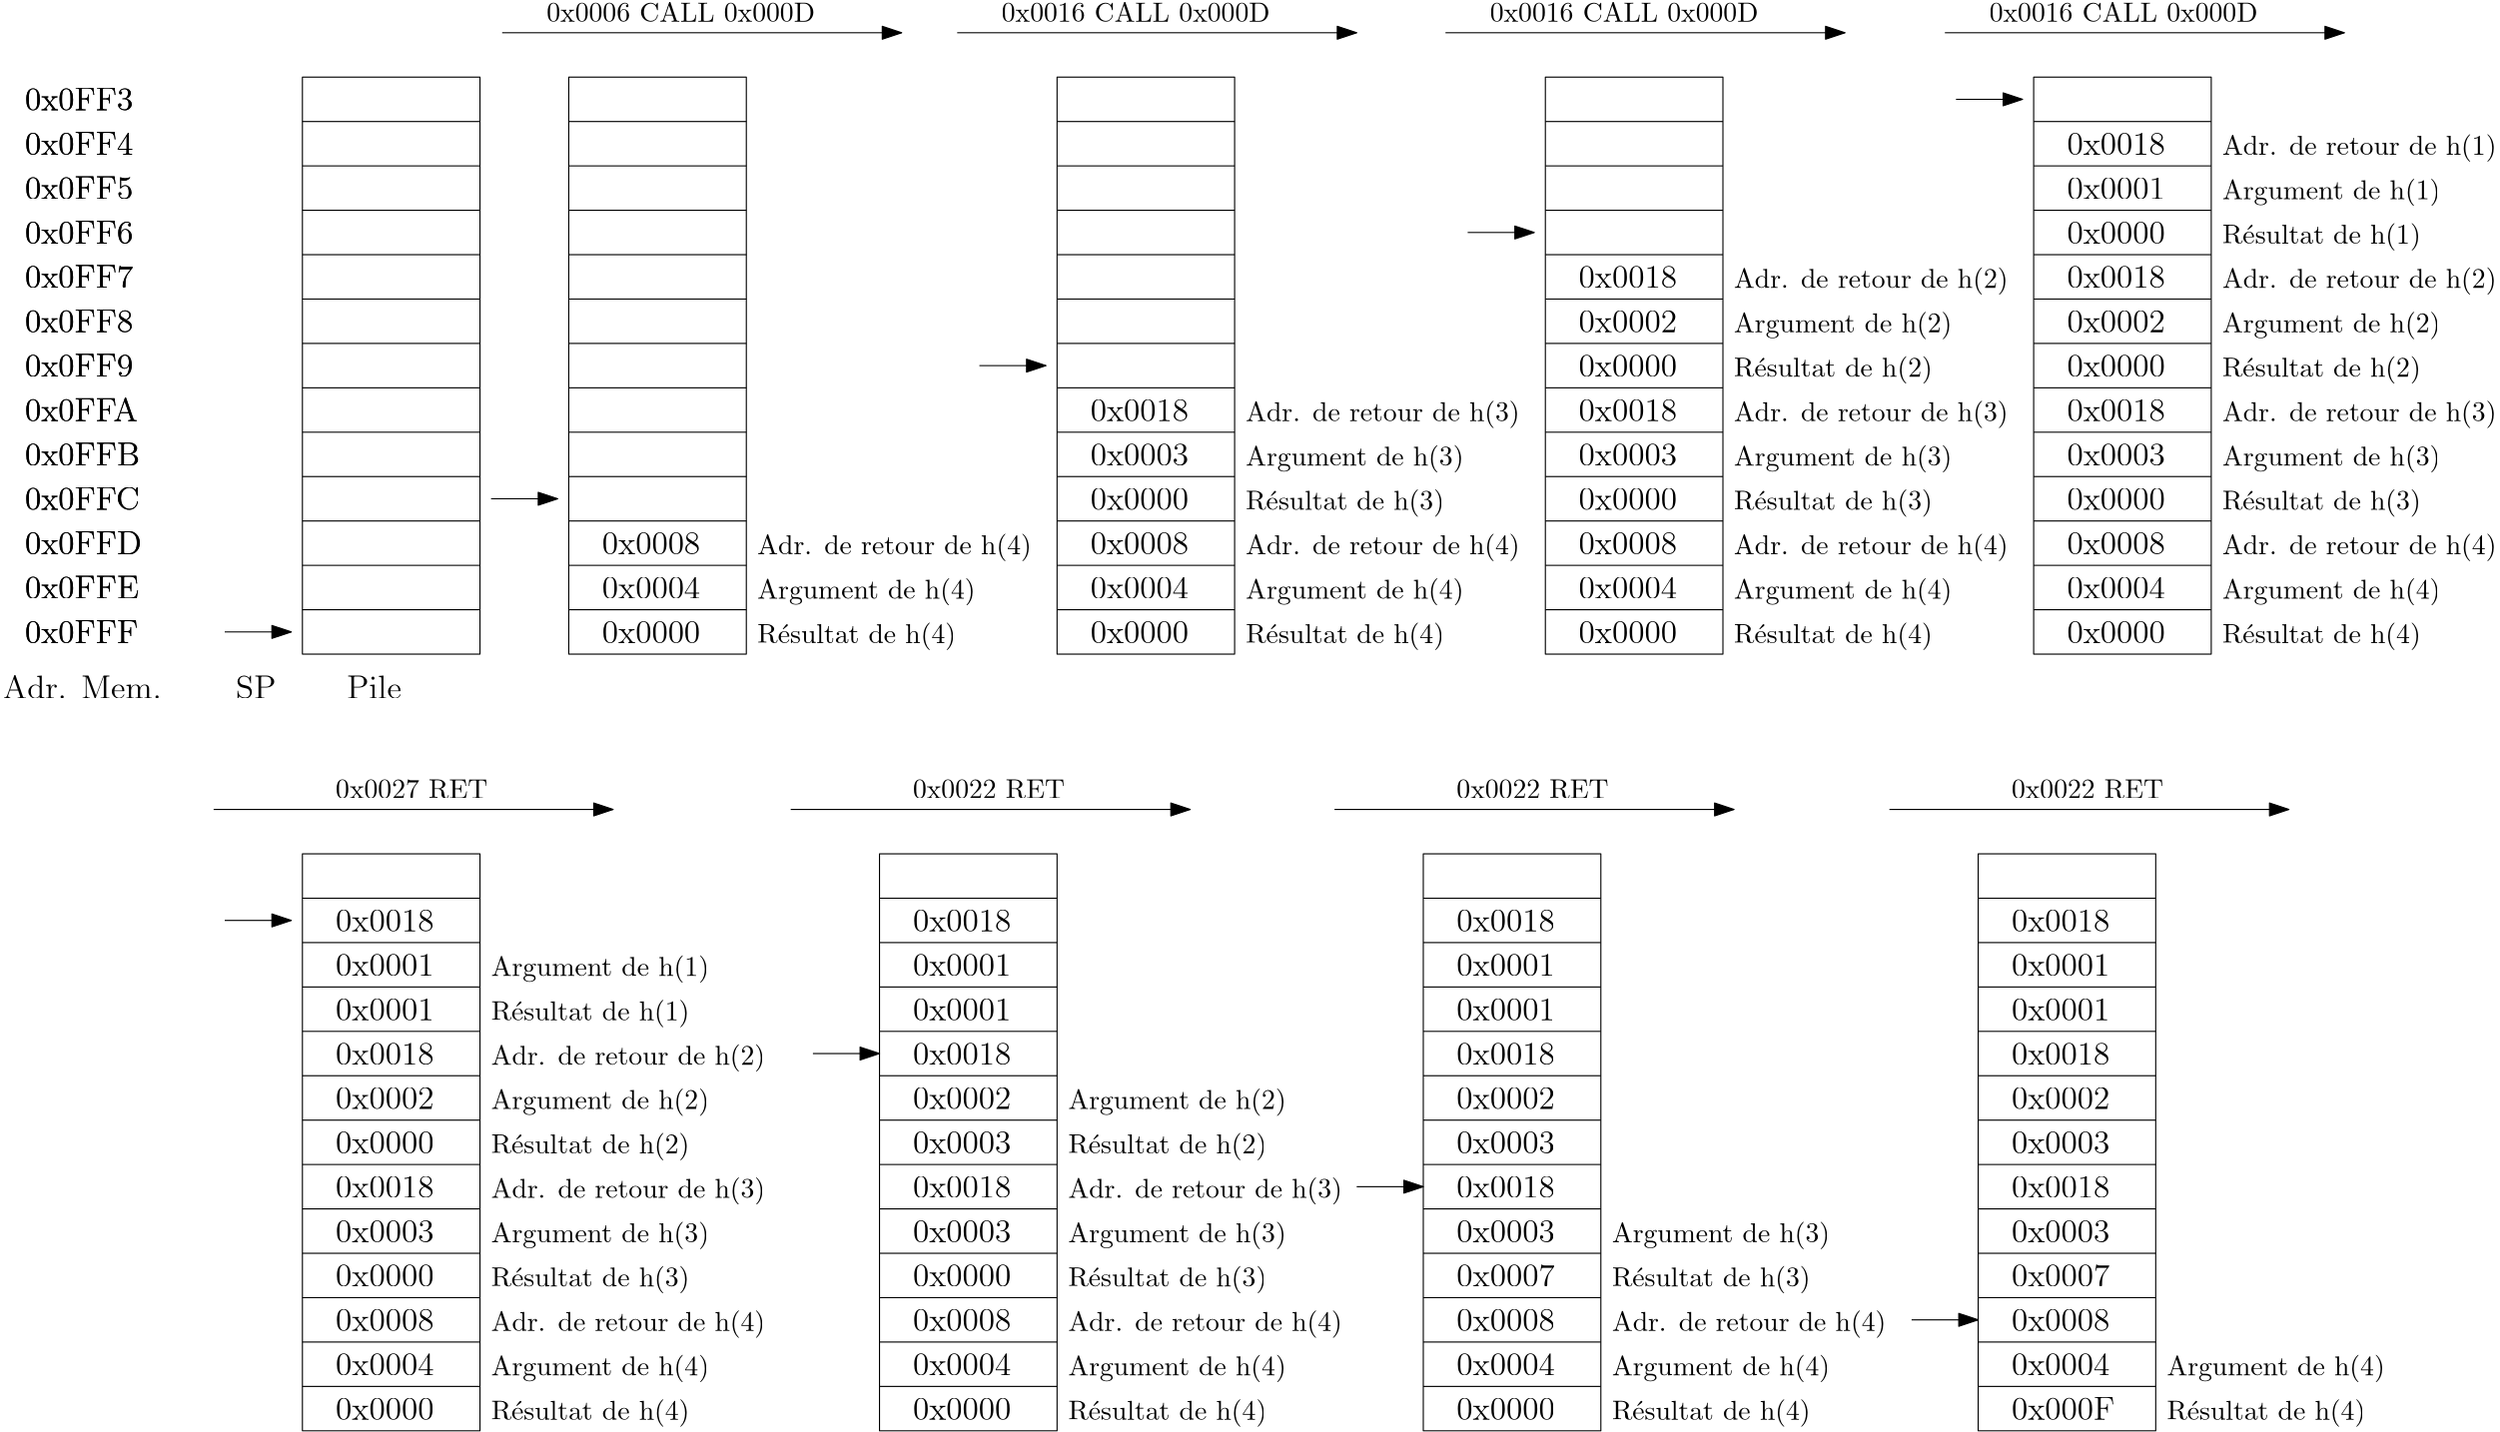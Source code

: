 <?xml version="1.0"?>
<!DOCTYPE ipe SYSTEM "ipe.dtd">
<ipe version="70107" creator="Ipe 7.1.8">
<info created="D:20150828084220" modified="D:20150828085353"/>
<ipestyle name="basic">
<symbol name="arrow/arc(spx)">
<path stroke="sym-stroke" fill="sym-stroke" pen="sym-pen">
0 0 m
-1 0.333 l
-1 -0.333 l
h
</path>
</symbol>
<symbol name="arrow/farc(spx)">
<path stroke="sym-stroke" fill="white" pen="sym-pen">
0 0 m
-1 0.333 l
-1 -0.333 l
h
</path>
</symbol>
<symbol name="arrow/ptarc(spx)">
<path stroke="sym-stroke" fill="sym-stroke" pen="sym-pen">
0 0 m
-1 0.333 l
-0.8 0 l
-1 -0.333 l
h
</path>
</symbol>
<symbol name="arrow/fptarc(spx)">
<path stroke="sym-stroke" fill="white" pen="sym-pen">
0 0 m
-1 0.333 l
-0.8 0 l
-1 -0.333 l
h
</path>
</symbol>
<symbol name="mark/circle(sx)" transformations="translations">
<path fill="sym-stroke">
0.6 0 0 0.6 0 0 e
0.4 0 0 0.4 0 0 e
</path>
</symbol>
<symbol name="mark/disk(sx)" transformations="translations">
<path fill="sym-stroke">
0.6 0 0 0.6 0 0 e
</path>
</symbol>
<symbol name="mark/fdisk(sfx)" transformations="translations">
<group>
<path fill="sym-fill">
0.5 0 0 0.5 0 0 e
</path>
<path fill="sym-stroke" fillrule="eofill">
0.6 0 0 0.6 0 0 e
0.4 0 0 0.4 0 0 e
</path>
</group>
</symbol>
<symbol name="mark/box(sx)" transformations="translations">
<path fill="sym-stroke" fillrule="eofill">
-0.6 -0.6 m
0.6 -0.6 l
0.6 0.6 l
-0.6 0.6 l
h
-0.4 -0.4 m
0.4 -0.4 l
0.4 0.4 l
-0.4 0.4 l
h
</path>
</symbol>
<symbol name="mark/square(sx)" transformations="translations">
<path fill="sym-stroke">
-0.6 -0.6 m
0.6 -0.6 l
0.6 0.6 l
-0.6 0.6 l
h
</path>
</symbol>
<symbol name="mark/fsquare(sfx)" transformations="translations">
<group>
<path fill="sym-fill">
-0.5 -0.5 m
0.5 -0.5 l
0.5 0.5 l
-0.5 0.5 l
h
</path>
<path fill="sym-stroke" fillrule="eofill">
-0.6 -0.6 m
0.6 -0.6 l
0.6 0.6 l
-0.6 0.6 l
h
-0.4 -0.4 m
0.4 -0.4 l
0.4 0.4 l
-0.4 0.4 l
h
</path>
</group>
</symbol>
<symbol name="mark/cross(sx)" transformations="translations">
<group>
<path fill="sym-stroke">
-0.43 -0.57 m
0.57 0.43 l
0.43 0.57 l
-0.57 -0.43 l
h
</path>
<path fill="sym-stroke">
-0.43 0.57 m
0.57 -0.43 l
0.43 -0.57 l
-0.57 0.43 l
h
</path>
</group>
</symbol>
<symbol name="arrow/fnormal(spx)">
<path stroke="sym-stroke" fill="white" pen="sym-pen">
0 0 m
-1 0.333 l
-1 -0.333 l
h
</path>
</symbol>
<symbol name="arrow/pointed(spx)">
<path stroke="sym-stroke" fill="sym-stroke" pen="sym-pen">
0 0 m
-1 0.333 l
-0.8 0 l
-1 -0.333 l
h
</path>
</symbol>
<symbol name="arrow/fpointed(spx)">
<path stroke="sym-stroke" fill="white" pen="sym-pen">
0 0 m
-1 0.333 l
-0.8 0 l
-1 -0.333 l
h
</path>
</symbol>
<symbol name="arrow/linear(spx)">
<path stroke="sym-stroke" pen="sym-pen">
-1 0.333 m
0 0 l
-1 -0.333 l
</path>
</symbol>
<symbol name="arrow/fdouble(spx)">
<path stroke="sym-stroke" fill="white" pen="sym-pen">
0 0 m
-1 0.333 l
-1 -0.333 l
h
-1 0 m
-2 0.333 l
-2 -0.333 l
h
</path>
</symbol>
<symbol name="arrow/double(spx)">
<path stroke="sym-stroke" fill="sym-stroke" pen="sym-pen">
0 0 m
-1 0.333 l
-1 -0.333 l
h
-1 0 m
-2 0.333 l
-2 -0.333 l
h
</path>
</symbol>
<pen name="heavier" value="0.8"/>
<pen name="fat" value="1.2"/>
<pen name="ultrafat" value="2"/>
<symbolsize name="large" value="5"/>
<symbolsize name="small" value="2"/>
<symbolsize name="tiny" value="1.1"/>
<arrowsize name="large" value="10"/>
<arrowsize name="small" value="5"/>
<arrowsize name="tiny" value="3"/>
<color name="red" value="1 0 0"/>
<color name="green" value="0 1 0"/>
<color name="blue" value="0 0 1"/>
<color name="yellow" value="1 1 0"/>
<color name="orange" value="1 0.647 0"/>
<color name="gold" value="1 0.843 0"/>
<color name="purple" value="0.627 0.125 0.941"/>
<color name="gray" value="0.745"/>
<color name="brown" value="0.647 0.165 0.165"/>
<color name="navy" value="0 0 0.502"/>
<color name="pink" value="1 0.753 0.796"/>
<color name="seagreen" value="0.18 0.545 0.341"/>
<color name="turquoise" value="0.251 0.878 0.816"/>
<color name="violet" value="0.933 0.51 0.933"/>
<color name="darkblue" value="0 0 0.545"/>
<color name="darkcyan" value="0 0.545 0.545"/>
<color name="darkgray" value="0.663"/>
<color name="darkgreen" value="0 0.392 0"/>
<color name="darkmagenta" value="0.545 0 0.545"/>
<color name="darkorange" value="1 0.549 0"/>
<color name="darkred" value="0.545 0 0"/>
<color name="lightblue" value="0.678 0.847 0.902"/>
<color name="lightcyan" value="0.878 1 1"/>
<color name="lightgray" value="0.827"/>
<color name="lightgreen" value="0.565 0.933 0.565"/>
<color name="lightyellow" value="1 1 0.878"/>
<dashstyle name="dashed" value="[4] 0"/>
<dashstyle name="dotted" value="[1 3] 0"/>
<dashstyle name="dash dotted" value="[4 2 1 2] 0"/>
<dashstyle name="dash dot dotted" value="[4 2 1 2 1 2] 0"/>
<textsize name="large" value="\large"/>
<textsize name="Large" value="\Large"/>
<textsize name="LARGE" value="\LARGE"/>
<textsize name="huge" value="\huge"/>
<textsize name="Huge" value="\Huge"/>
<textsize name="small" value="\small"/>
<textsize name="footnote" value="\footnotesize"/>
<textsize name="tiny" value="\tiny"/>
<textstyle name="center" begin="\begin{center}" end="\end{center}"/>
<textstyle name="itemize" begin="\begin{itemize}" end="\end{itemize}"/>
<textstyle name="item" begin="\begin{itemize}\item{}" end="\end{itemize}"/>
<gridsize name="4 pts" value="4"/>
<gridsize name="8 pts (~3 mm)" value="8"/>
<gridsize name="16 pts (~6 mm)" value="16"/>
<gridsize name="32 pts (~12 mm)" value="32"/>
<gridsize name="10 pts (~3.5 mm)" value="10"/>
<gridsize name="20 pts (~7 mm)" value="20"/>
<gridsize name="14 pts (~5 mm)" value="14"/>
<gridsize name="28 pts (~10 mm)" value="28"/>
<gridsize name="56 pts (~20 mm)" value="56"/>
<anglesize name="90 deg" value="90"/>
<anglesize name="60 deg" value="60"/>
<anglesize name="45 deg" value="45"/>
<anglesize name="30 deg" value="30"/>
<anglesize name="22.5 deg" value="22.5"/>
<tiling name="falling" angle="-60" step="4" width="1"/>
<tiling name="rising" angle="30" step="4" width="1"/>
</ipestyle>
<ipestyle name="bigpaper">
<layout paper="10000 6000" origin="0 0" frame="10000 6000"/>
<titlestyle pos="10 10" size="LARGE" color="title"  valign="baseline"/>
</ipestyle>
<page>
<layer name="alpha"/>
<view layers="alpha" active="alpha"/>
<text layer="alpha" matrix="1 0 0 1 212 -36" transformations="translations" pos="64 616" stroke="black" type="label" width="71.593" height="7.473" depth="2.49" valign="baseline">R{\&apos;e}sultat de h(4)</text>
<text matrix="1 0 0 1 212 -20" transformations="translations" pos="64 616" stroke="black" type="label" width="78.622" height="7.473" depth="2.49" valign="baseline">Argument de h(4)</text>
<text matrix="1 0 0 1 212 -4" transformations="translations" pos="64 616" stroke="black" type="label" width="98.879" height="7.473" depth="2.49" valign="baseline">Adr. de retour de h(4)</text>
<text matrix="1 0 0 1 80 -32" transformations="translations" pos="140 612" stroke="black" type="label" width="35.443" height="7.704" depth="0" valign="baseline" size="large">0x0000</text>
<text matrix="1 0 0 1 80 -32" transformations="translations" pos="140 628" stroke="black" type="label" width="35.443" height="7.704" depth="0" valign="baseline" size="large">0x0004</text>
<text matrix="1 0 0 1 80 -32" transformations="translations" pos="140 644" stroke="black" type="label" width="35.443" height="7.704" depth="0" valign="baseline" size="large">0x0008</text>
<path matrix="1 0 0 1 80 16" stroke="black" arrow="normal/normal">
104 784 m
248 784 l
</path>
<text matrix="1 0 0 1 68 12" transformations="translations" pos="132 792" stroke="black" type="label" width="96.721" height="6.808" depth="0" valign="baseline">0x0006 CALL 0x000D</text>
<text matrix="1 0 0 1 -24 0" transformations="translations" pos="36 580" stroke="black" type="label" width="40.802" height="8.169" depth="0" valign="baseline" size="large">0x0FFF</text>
<text matrix="1 0 0 1 -24 16" transformations="translations" pos="36 580" stroke="black" type="label" width="41.127" height="8.169" depth="0" valign="baseline" size="large">0x0FFE</text>
<text matrix="1 0 0 1 -24 32" transformations="translations" pos="36 580" stroke="black" type="label" width="42.103" height="8.169" depth="0" valign="baseline" size="large">0x0FFD</text>
<text matrix="1 0 0 1 -24 48" transformations="translations" pos="36 580" stroke="black" type="label" width="41.292" height="8.169" depth="0" valign="baseline" size="large">0x0FFC</text>
<text matrix="1 0 0 1 -24 64" transformations="translations" pos="36 580" stroke="black" type="label" width="41.452" height="8.169" depth="0" valign="baseline" size="large">0x0FFB</text>
<text matrix="1 0 0 1 -24 80" transformations="translations" pos="36 580" stroke="black" type="label" width="40.637" height="8.169" depth="0" valign="baseline" size="large">0x0FFA</text>
<text matrix="1 0 0 1 -24 96" transformations="translations" pos="36 580" stroke="black" type="label" width="39.016" height="8.169" depth="0" valign="baseline" size="large">0x0FF9</text>
<text matrix="1 0 0 1 -24 112" transformations="translations" pos="36 580" stroke="black" type="label" width="39.016" height="8.169" depth="0" valign="baseline" size="large">0x0FF8</text>
<text matrix="1 0 0 1 -24 128" transformations="translations" pos="36 580" stroke="black" type="label" width="39.016" height="8.169" depth="0" valign="baseline" size="large">0x0FF7</text>
<text matrix="1 0 0 1 -24 144" transformations="translations" pos="36 580" stroke="black" type="label" width="39.016" height="8.169" depth="0" valign="baseline" size="large">0x0FF6</text>
<text matrix="1 0 0 1 -24 160" transformations="translations" pos="36 580" stroke="black" type="label" width="39.016" height="8.169" depth="0" valign="baseline" size="large">0x0FF5</text>
<text matrix="1 0 0 1 -24 176" transformations="translations" pos="36 580" stroke="black" type="label" width="39.016" height="8.169" depth="0" valign="baseline" size="large">0x0FF4</text>
<text matrix="1 0 0 1 388 -36" transformations="translations" pos="64 616" stroke="black" type="label" width="71.593" height="7.473" depth="2.49" valign="baseline">R{\&apos;e}sultat de h(4)</text>
<text matrix="1 0 0 1 388 -20" transformations="translations" pos="64 616" stroke="black" type="label" width="78.622" height="7.473" depth="2.49" valign="baseline">Argument de h(4)</text>
<text matrix="1 0 0 1 388 -4" transformations="translations" pos="64 616" stroke="black" type="label" width="98.879" height="7.473" depth="2.49" valign="baseline">Adr. de retour de h(4)</text>
<text matrix="1 0 0 1 256 -32" transformations="translations" pos="140 612" stroke="black" type="label" width="35.443" height="7.704" depth="0" valign="baseline" size="large">0x0000</text>
<text matrix="1 0 0 1 256 -32" transformations="translations" pos="140 628" stroke="black" type="label" width="35.443" height="7.704" depth="0" valign="baseline" size="large">0x0004</text>
<text matrix="1 0 0 1 256 -32" transformations="translations" pos="140 644" stroke="black" type="label" width="35.443" height="7.704" depth="0" valign="baseline" size="large">0x0008</text>
<text matrix="1 0 0 1 388 12" transformations="translations" pos="64 616" stroke="black" type="label" width="71.593" height="7.473" depth="2.49" valign="baseline">R{\&apos;e}sultat de h(3)</text>
<text matrix="1 0 0 1 388 28" transformations="translations" pos="64 616" stroke="black" type="label" width="78.622" height="7.473" depth="2.49" valign="baseline">Argument de h(3)</text>
<text matrix="1 0 0 1 388 44" transformations="translations" pos="64 616" stroke="black" type="label" width="98.879" height="7.473" depth="2.49" valign="baseline">Adr. de retour de h(3)</text>
<text matrix="1 0 0 1 256 16" transformations="translations" pos="140 612" stroke="black" type="label" width="35.443" height="7.704" depth="0" valign="baseline" size="large">0x0000</text>
<text matrix="1 0 0 1 256 16" transformations="translations" pos="140 628" stroke="black" type="label" width="35.443" height="7.704" depth="0" valign="baseline" size="large">0x0003</text>
<text matrix="1 0 0 1 256 16" transformations="translations" pos="140 644" stroke="black" type="label" width="35.443" height="7.704" depth="0" valign="baseline" size="large">0x0018</text>
<text matrix="1 0 0 1 564 -36" transformations="translations" pos="64 616" stroke="black" type="label" width="71.593" height="7.473" depth="2.49" valign="baseline">R{\&apos;e}sultat de h(4)</text>
<text matrix="1 0 0 1 564 -20" transformations="translations" pos="64 616" stroke="black" type="label" width="78.622" height="7.473" depth="2.49" valign="baseline">Argument de h(4)</text>
<text matrix="1 0 0 1 564 -4" transformations="translations" pos="64 616" stroke="black" type="label" width="98.879" height="7.473" depth="2.49" valign="baseline">Adr. de retour de h(4)</text>
<text matrix="1 0 0 1 432 -32" transformations="translations" pos="140 612" stroke="black" type="label" width="35.443" height="7.704" depth="0" valign="baseline" size="large">0x0000</text>
<text matrix="1 0 0 1 432 -32" transformations="translations" pos="140 628" stroke="black" type="label" width="35.443" height="7.704" depth="0" valign="baseline" size="large">0x0004</text>
<text matrix="1 0 0 1 432 -32" transformations="translations" pos="140 644" stroke="black" type="label" width="35.443" height="7.704" depth="0" valign="baseline" size="large">0x0008</text>
<text matrix="1 0 0 1 564 12" transformations="translations" pos="64 616" stroke="black" type="label" width="71.593" height="7.473" depth="2.49" valign="baseline">R{\&apos;e}sultat de h(3)</text>
<text matrix="1 0 0 1 564 28" transformations="translations" pos="64 616" stroke="black" type="label" width="78.622" height="7.473" depth="2.49" valign="baseline">Argument de h(3)</text>
<text matrix="1 0 0 1 564 44" transformations="translations" pos="64 616" stroke="black" type="label" width="98.879" height="7.473" depth="2.49" valign="baseline">Adr. de retour de h(3)</text>
<text matrix="1 0 0 1 432 16" transformations="translations" pos="140 612" stroke="black" type="label" width="35.443" height="7.704" depth="0" valign="baseline" size="large">0x0000</text>
<text matrix="1 0 0 1 432 16" transformations="translations" pos="140 628" stroke="black" type="label" width="35.443" height="7.704" depth="0" valign="baseline" size="large">0x0003</text>
<text matrix="1 0 0 1 432 16" transformations="translations" pos="140 644" stroke="black" type="label" width="35.443" height="7.704" depth="0" valign="baseline" size="large">0x0018</text>
<text transformations="translations" pos="128 560" stroke="black" type="label" width="19.67" height="8.302" depth="0" valign="baseline" size="large">Pile</text>
<text matrix="1 0 0 1 564 60" transformations="translations" pos="64 616" stroke="black" type="label" width="71.593" height="7.473" depth="2.49" valign="baseline">R{\&apos;e}sultat de h(2)</text>
<text matrix="1 0 0 1 564 76" transformations="translations" pos="64 616" stroke="black" type="label" width="78.622" height="7.473" depth="2.49" valign="baseline">Argument de h(2)</text>
<text matrix="1 0 0 1 564 92" transformations="translations" pos="64 616" stroke="black" type="label" width="98.879" height="7.473" depth="2.49" valign="baseline">Adr. de retour de h(2)</text>
<text matrix="1 0 0 1 432 64" transformations="translations" pos="140 612" stroke="black" type="label" width="35.443" height="7.704" depth="0" valign="baseline" size="large">0x0000</text>
<text matrix="1 0 0 1 432 64" transformations="translations" pos="140 628" stroke="black" type="label" width="35.443" height="7.704" depth="0" valign="baseline" size="large">0x0002</text>
<text matrix="1 0 0 1 432 64" transformations="translations" pos="140 644" stroke="black" type="label" width="35.443" height="7.704" depth="0" valign="baseline" size="large">0x0018</text>
<text matrix="1 0 0 1 -24 192" transformations="translations" pos="36 580" stroke="black" type="label" width="39.016" height="8.169" depth="0" valign="baseline" size="large">0x0FF3</text>
<path matrix="1 0 0 1 244 16" stroke="black" arrow="normal/normal">
104 784 m
248 784 l
</path>
<text matrix="1 0 0 1 232 12" transformations="translations" pos="132 792" stroke="black" type="label" width="96.721" height="6.808" depth="0" valign="baseline">0x0016 CALL 0x000D</text>
<path matrix="1 0 0 1 420 16" stroke="black" arrow="normal/normal">
104 784 m
248 784 l
</path>
<text matrix="1 0 0 1 408 12" transformations="translations" pos="132 792" stroke="black" type="label" width="96.721" height="6.808" depth="0" valign="baseline">0x0016 CALL 0x000D</text>
<text matrix="1 0 0 1 740 -36" transformations="translations" pos="64 616" stroke="black" type="label" width="71.593" height="7.473" depth="2.49" valign="baseline">R{\&apos;e}sultat de h(4)</text>
<text matrix="1 0 0 1 740 -20" transformations="translations" pos="64 616" stroke="black" type="label" width="78.622" height="7.473" depth="2.49" valign="baseline">Argument de h(4)</text>
<text matrix="1 0 0 1 740 -4" transformations="translations" pos="64 616" stroke="black" type="label" width="98.879" height="7.473" depth="2.49" valign="baseline">Adr. de retour de h(4)</text>
<text matrix="1 0 0 1 608 -32" transformations="translations" pos="140 612" stroke="black" type="label" width="35.443" height="7.704" depth="0" valign="baseline" size="large">0x0000</text>
<text matrix="1 0 0 1 608 -32" transformations="translations" pos="140 628" stroke="black" type="label" width="35.443" height="7.704" depth="0" valign="baseline" size="large">0x0004</text>
<text matrix="1 0 0 1 608 -32" transformations="translations" pos="140 644" stroke="black" type="label" width="35.443" height="7.704" depth="0" valign="baseline" size="large">0x0008</text>
<text matrix="1 0 0 1 740 12" transformations="translations" pos="64 616" stroke="black" type="label" width="71.593" height="7.473" depth="2.49" valign="baseline">R{\&apos;e}sultat de h(3)</text>
<text matrix="1 0 0 1 740 28" transformations="translations" pos="64 616" stroke="black" type="label" width="78.622" height="7.473" depth="2.49" valign="baseline">Argument de h(3)</text>
<text matrix="1 0 0 1 740 44" transformations="translations" pos="64 616" stroke="black" type="label" width="98.879" height="7.473" depth="2.49" valign="baseline">Adr. de retour de h(3)</text>
<text matrix="1 0 0 1 608 16" transformations="translations" pos="140 612" stroke="black" type="label" width="35.443" height="7.704" depth="0" valign="baseline" size="large">0x0000</text>
<text matrix="1 0 0 1 608 16" transformations="translations" pos="140 628" stroke="black" type="label" width="35.443" height="7.704" depth="0" valign="baseline" size="large">0x0003</text>
<text matrix="1 0 0 1 608 16" transformations="translations" pos="140 644" stroke="black" type="label" width="35.443" height="7.704" depth="0" valign="baseline" size="large">0x0018</text>
<text matrix="1 0 0 1 740 60" transformations="translations" pos="64 616" stroke="black" type="label" width="71.593" height="7.473" depth="2.49" valign="baseline">R{\&apos;e}sultat de h(2)</text>
<text matrix="1 0 0 1 740 76" transformations="translations" pos="64 616" stroke="black" type="label" width="78.622" height="7.473" depth="2.49" valign="baseline">Argument de h(2)</text>
<text matrix="1 0 0 1 740 92" transformations="translations" pos="64 616" stroke="black" type="label" width="98.879" height="7.473" depth="2.49" valign="baseline">Adr. de retour de h(2)</text>
<text matrix="1 0 0 1 608 64" transformations="translations" pos="140 612" stroke="black" type="label" width="35.443" height="7.704" depth="0" valign="baseline" size="large">0x0000</text>
<text matrix="1 0 0 1 608 64" transformations="translations" pos="140 628" stroke="black" type="label" width="35.443" height="7.704" depth="0" valign="baseline" size="large">0x0002</text>
<text matrix="1 0 0 1 608 64" transformations="translations" pos="140 644" stroke="black" type="label" width="35.443" height="7.704" depth="0" valign="baseline" size="large">0x0018</text>
<text matrix="1 0 0 1 740 108" transformations="translations" pos="64 616" stroke="black" type="label" width="71.593" height="7.473" depth="2.49" valign="baseline">R{\&apos;e}sultat de h(1)</text>
<text matrix="1 0 0 1 740 124" transformations="translations" pos="64 616" stroke="black" type="label" width="78.622" height="7.473" depth="2.49" valign="baseline">Argument de h(1)</text>
<text matrix="1 0 0 1 740 140" transformations="translations" pos="64 616" stroke="black" type="label" width="98.879" height="7.473" depth="2.49" valign="baseline">Adr. de retour de h(1)</text>
<text matrix="1 0 0 1 608 112" transformations="translations" pos="140 612" stroke="black" type="label" width="35.443" height="7.704" depth="0" valign="baseline" size="large">0x0000</text>
<text matrix="1 0 0 1 608 112" transformations="translations" pos="140 628" stroke="black" type="label" width="35.443" height="7.704" depth="0" valign="baseline" size="large">0x0001</text>
<text matrix="1 0 0 1 608 112" transformations="translations" pos="140 644" stroke="black" type="label" width="35.443" height="7.704" depth="0" valign="baseline" size="large">0x0018</text>
<path stroke="black" arrow="normal/normal">
708 776 m
732 776 l
</path>
<path matrix="1 0 0 1 -176 -48" stroke="black" arrow="normal/normal">
708 776 m
732 776 l
</path>
<path matrix="1 0 0 1 -352 -96" stroke="black" arrow="normal/normal">
708 776 m
732 776 l
</path>
<path matrix="1 0 0 1 -528 -144" stroke="black" arrow="normal/normal">
708 776 m
732 776 l
</path>
<text matrix="1 0 0 1 -24 0" transformations="translations" pos="36 580" stroke="black" type="label" width="40.802" height="8.169" depth="0" valign="baseline" size="large">0x0FFF</text>
<text matrix="1 0 0 1 -24 16" transformations="translations" pos="36 580" stroke="black" type="label" width="41.127" height="8.169" depth="0" valign="baseline" size="large">0x0FFE</text>
<text matrix="1 0 0 1 -24 32" transformations="translations" pos="36 580" stroke="black" type="label" width="42.103" height="8.169" depth="0" valign="baseline" size="large">0x0FFD</text>
<text matrix="1 0 0 1 -24 48" transformations="translations" pos="36 580" stroke="black" type="label" width="41.292" height="8.169" depth="0" valign="baseline" size="large">0x0FFC</text>
<text matrix="1 0 0 1 -24 64" transformations="translations" pos="36 580" stroke="black" type="label" width="41.452" height="8.169" depth="0" valign="baseline" size="large">0x0FFB</text>
<text matrix="1 0 0 1 -24 80" transformations="translations" pos="36 580" stroke="black" type="label" width="40.637" height="8.169" depth="0" valign="baseline" size="large">0x0FFA</text>
<text matrix="1 0 0 1 -24 96" transformations="translations" pos="36 580" stroke="black" type="label" width="39.016" height="8.169" depth="0" valign="baseline" size="large">0x0FF9</text>
<text matrix="1 0 0 1 -24 112" transformations="translations" pos="36 580" stroke="black" type="label" width="39.016" height="8.169" depth="0" valign="baseline" size="large">0x0FF8</text>
<text matrix="1 0 0 1 -24 128" transformations="translations" pos="36 580" stroke="black" type="label" width="39.016" height="8.169" depth="0" valign="baseline" size="large">0x0FF7</text>
<text matrix="1 0 0 1 -24 144" transformations="translations" pos="36 580" stroke="black" type="label" width="39.016" height="8.169" depth="0" valign="baseline" size="large">0x0FF6</text>
<text matrix="1 0 0 1 -24 160" transformations="translations" pos="36 580" stroke="black" type="label" width="39.016" height="8.169" depth="0" valign="baseline" size="large">0x0FF5</text>
<text matrix="1 0 0 1 -24 176" transformations="translations" pos="36 580" stroke="black" type="label" width="39.016" height="8.169" depth="0" valign="baseline" size="large">0x0FF4</text>
<text matrix="1 0 0 1 -24 192" transformations="translations" pos="36 580" stroke="black" type="label" width="39.016" height="8.169" depth="0" valign="baseline" size="large">0x0FF3</text>
<path matrix="1 0 0 1 -624 -192" stroke="black" arrow="normal/normal">
708 776 m
732 776 l
</path>
<text matrix="1 0 0 1 -40 0" transformations="translations" pos="128 560" stroke="black" type="label" width="14.468" height="8.169" depth="0" valign="baseline" size="large">SP</text>
<text matrix="1 0 0 1 -124 0" transformations="translations" pos="128 560" stroke="black" type="label" width="57.221" height="8.302" depth="0" valign="baseline" size="large">Adr. Mem.</text>
<group>
<path stroke="black">
112 784 m
112 576 l
176 576 l
176 784 l
h
</path>
<path stroke="black">
112 768 m
176 768 l
</path>
<path stroke="black">
176 752 m
112 752 l
112 752 l
</path>
<path stroke="black">
112 736 m
176 736 l
</path>
<path matrix="1 0 0 1 0 -16" stroke="black">
112 736 m
176 736 l
</path>
<path matrix="1 0 0 1 0 -32" stroke="black">
112 736 m
176 736 l
</path>
<path matrix="1 0 0 1 0 -48" stroke="black">
112 736 m
176 736 l
</path>
<path matrix="1 0 0 1 0 -64" stroke="black">
112 736 m
176 736 l
</path>
<path matrix="1 0 0 1 0 -80" stroke="black">
112 736 m
176 736 l
</path>
<path matrix="1 0 0 1 0 -96" stroke="black">
112 736 m
176 736 l
</path>
<path matrix="1 0 0 1 0 -112" stroke="black">
112 736 m
176 736 l
</path>
<path matrix="1 0 0 1 0 -128" stroke="black">
112 736 m
176 736 l
</path>
<path matrix="1 0 0 1 0 -144" stroke="black">
112 736 m
176 736 l
</path>
</group>
<group matrix="1 0 0 1 96 0">
<path stroke="black">
112 784 m
112 576 l
176 576 l
176 784 l
h
</path>
<path stroke="black">
112 768 m
176 768 l
</path>
<path stroke="black">
176 752 m
112 752 l
112 752 l
</path>
<path stroke="black">
112 736 m
176 736 l
</path>
<path matrix="1 0 0 1 0 -16" stroke="black">
112 736 m
176 736 l
</path>
<path matrix="1 0 0 1 0 -32" stroke="black">
112 736 m
176 736 l
</path>
<path matrix="1 0 0 1 0 -48" stroke="black">
112 736 m
176 736 l
</path>
<path matrix="1 0 0 1 0 -64" stroke="black">
112 736 m
176 736 l
</path>
<path matrix="1 0 0 1 0 -80" stroke="black">
112 736 m
176 736 l
</path>
<path matrix="1 0 0 1 0 -96" stroke="black">
112 736 m
176 736 l
</path>
<path matrix="1 0 0 1 0 -112" stroke="black">
112 736 m
176 736 l
</path>
<path matrix="1 0 0 1 0 -128" stroke="black">
112 736 m
176 736 l
</path>
<path matrix="1 0 0 1 0 -144" stroke="black">
112 736 m
176 736 l
</path>
</group>
<group matrix="1 0 0 1 272 0">
<path stroke="black">
112 784 m
112 576 l
176 576 l
176 784 l
h
</path>
<path stroke="black">
112 768 m
176 768 l
</path>
<path stroke="black">
176 752 m
112 752 l
112 752 l
</path>
<path stroke="black">
112 736 m
176 736 l
</path>
<path matrix="1 0 0 1 0 -16" stroke="black">
112 736 m
176 736 l
</path>
<path matrix="1 0 0 1 0 -32" stroke="black">
112 736 m
176 736 l
</path>
<path matrix="1 0 0 1 0 -48" stroke="black">
112 736 m
176 736 l
</path>
<path matrix="1 0 0 1 0 -64" stroke="black">
112 736 m
176 736 l
</path>
<path matrix="1 0 0 1 0 -80" stroke="black">
112 736 m
176 736 l
</path>
<path matrix="1 0 0 1 0 -96" stroke="black">
112 736 m
176 736 l
</path>
<path matrix="1 0 0 1 0 -112" stroke="black">
112 736 m
176 736 l
</path>
<path matrix="1 0 0 1 0 -128" stroke="black">
112 736 m
176 736 l
</path>
<path matrix="1 0 0 1 0 -144" stroke="black">
112 736 m
176 736 l
</path>
</group>
<group matrix="1 0 0 1 448 0">
<path stroke="black">
112 784 m
112 576 l
176 576 l
176 784 l
h
</path>
<path stroke="black">
112 768 m
176 768 l
</path>
<path stroke="black">
176 752 m
112 752 l
112 752 l
</path>
<path stroke="black">
112 736 m
176 736 l
</path>
<path matrix="1 0 0 1 0 -16" stroke="black">
112 736 m
176 736 l
</path>
<path matrix="1 0 0 1 0 -32" stroke="black">
112 736 m
176 736 l
</path>
<path matrix="1 0 0 1 0 -48" stroke="black">
112 736 m
176 736 l
</path>
<path matrix="1 0 0 1 0 -64" stroke="black">
112 736 m
176 736 l
</path>
<path matrix="1 0 0 1 0 -80" stroke="black">
112 736 m
176 736 l
</path>
<path matrix="1 0 0 1 0 -96" stroke="black">
112 736 m
176 736 l
</path>
<path matrix="1 0 0 1 0 -112" stroke="black">
112 736 m
176 736 l
</path>
<path matrix="1 0 0 1 0 -128" stroke="black">
112 736 m
176 736 l
</path>
<path matrix="1 0 0 1 0 -144" stroke="black">
112 736 m
176 736 l
</path>
</group>
<group matrix="1 0 0 1 624 0">
<path stroke="black">
112 784 m
112 576 l
176 576 l
176 784 l
h
</path>
<path stroke="black">
112 768 m
176 768 l
</path>
<path stroke="black">
176 752 m
112 752 l
112 752 l
</path>
<path stroke="black">
112 736 m
176 736 l
</path>
<path matrix="1 0 0 1 0 -16" stroke="black">
112 736 m
176 736 l
</path>
<path matrix="1 0 0 1 0 -32" stroke="black">
112 736 m
176 736 l
</path>
<path matrix="1 0 0 1 0 -48" stroke="black">
112 736 m
176 736 l
</path>
<path matrix="1 0 0 1 0 -64" stroke="black">
112 736 m
176 736 l
</path>
<path matrix="1 0 0 1 0 -80" stroke="black">
112 736 m
176 736 l
</path>
<path matrix="1 0 0 1 0 -96" stroke="black">
112 736 m
176 736 l
</path>
<path matrix="1 0 0 1 0 -112" stroke="black">
112 736 m
176 736 l
</path>
<path matrix="1 0 0 1 0 -128" stroke="black">
112 736 m
176 736 l
</path>
<path matrix="1 0 0 1 0 -144" stroke="black">
112 736 m
176 736 l
</path>
</group>
<path matrix="1 0 0 1 600 16" stroke="black" arrow="normal/normal">
104 784 m
248 784 l
</path>
<text matrix="1 0 0 1 588 12" transformations="translations" pos="132 792" stroke="black" type="label" width="96.721" height="6.808" depth="0" valign="baseline">0x0016 CALL 0x000D</text>
<text matrix="1 0 0 1 116 -316" transformations="translations" pos="64 616" stroke="black" type="label" width="71.593" height="7.473" depth="2.49" valign="baseline">R{\&apos;e}sultat de h(4)</text>
<text matrix="1 0 0 1 116 -300" transformations="translations" pos="64 616" stroke="black" type="label" width="78.622" height="7.473" depth="2.49" valign="baseline">Argument de h(4)</text>
<text matrix="1 0 0 1 116 -284" transformations="translations" pos="64 616" stroke="black" type="label" width="98.879" height="7.473" depth="2.49" valign="baseline">Adr. de retour de h(4)</text>
<text matrix="1 0 0 1 -16 -312" transformations="translations" pos="140 612" stroke="black" type="label" width="35.443" height="7.704" depth="0" valign="baseline" size="large">0x0000</text>
<text matrix="1 0 0 1 -16 -312" transformations="translations" pos="140 628" stroke="black" type="label" width="35.443" height="7.704" depth="0" valign="baseline" size="large">0x0004</text>
<text matrix="1 0 0 1 -16 -312" transformations="translations" pos="140 644" stroke="black" type="label" width="35.443" height="7.704" depth="0" valign="baseline" size="large">0x0008</text>
<text matrix="1 0 0 1 116 -268" transformations="translations" pos="64 616" stroke="black" type="label" width="71.593" height="7.473" depth="2.49" valign="baseline">R{\&apos;e}sultat de h(3)</text>
<text matrix="1 0 0 1 116 -252" transformations="translations" pos="64 616" stroke="black" type="label" width="78.622" height="7.473" depth="2.49" valign="baseline">Argument de h(3)</text>
<text matrix="1 0 0 1 116 -236" transformations="translations" pos="64 616" stroke="black" type="label" width="98.879" height="7.473" depth="2.49" valign="baseline">Adr. de retour de h(3)</text>
<text matrix="1 0 0 1 -16 -264" transformations="translations" pos="140 612" stroke="black" type="label" width="35.443" height="7.704" depth="0" valign="baseline" size="large">0x0000</text>
<text matrix="1 0 0 1 -16 -264" transformations="translations" pos="140 628" stroke="black" type="label" width="35.443" height="7.704" depth="0" valign="baseline" size="large">0x0003</text>
<text matrix="1 0 0 1 -16 -264" transformations="translations" pos="140 644" stroke="black" type="label" width="35.443" height="7.704" depth="0" valign="baseline" size="large">0x0018</text>
<text matrix="1 0 0 1 116 -220" transformations="translations" pos="64 616" stroke="black" type="label" width="71.593" height="7.473" depth="2.49" valign="baseline">R{\&apos;e}sultat de h(2)</text>
<text matrix="1 0 0 1 116 -204" transformations="translations" pos="64 616" stroke="black" type="label" width="78.622" height="7.473" depth="2.49" valign="baseline">Argument de h(2)</text>
<text matrix="1 0 0 1 116 -188" transformations="translations" pos="64 616" stroke="black" type="label" width="98.879" height="7.473" depth="2.49" valign="baseline">Adr. de retour de h(2)</text>
<text matrix="1 0 0 1 -16 -216" transformations="translations" pos="140 612" stroke="black" type="label" width="35.443" height="7.704" depth="0" valign="baseline" size="large">0x0000</text>
<text matrix="1 0 0 1 -16 -216" transformations="translations" pos="140 628" stroke="black" type="label" width="35.443" height="7.704" depth="0" valign="baseline" size="large">0x0002</text>
<text matrix="1 0 0 1 -16 -216" transformations="translations" pos="140 644" stroke="black" type="label" width="35.443" height="7.704" depth="0" valign="baseline" size="large">0x0018</text>
<text matrix="1 0 0 1 116 -172" transformations="translations" pos="64 616" stroke="black" type="label" width="71.593" height="7.473" depth="2.49" valign="baseline">R{\&apos;e}sultat de h(1)</text>
<text matrix="1 0 0 1 116 -156" transformations="translations" pos="64 616" stroke="black" type="label" width="78.622" height="7.473" depth="2.49" valign="baseline">Argument de h(1)</text>
<text matrix="1 0 0 1 -16 -168" transformations="translations" pos="140 612" stroke="black" type="label" width="35.443" height="7.704" depth="0" valign="baseline" size="large">0x0001</text>
<text matrix="1 0 0 1 -16 -168" transformations="translations" pos="140 628" stroke="black" type="label" width="35.443" height="7.704" depth="0" valign="baseline" size="large">0x0001</text>
<text matrix="1 0 0 1 -16 -168" transformations="translations" pos="140 644" stroke="black" type="label" width="35.443" height="7.704" depth="0" valign="baseline" size="large">0x0018</text>
<path matrix="1 0 0 1 -624 -296" stroke="black" arrow="normal/normal">
708 776 m
732 776 l
</path>
<group matrix="1 0 0 1 0 -280">
<path stroke="black">
112 784 m
112 576 l
176 576 l
176 784 l
h
</path>
<path stroke="black">
112 768 m
176 768 l
</path>
<path stroke="black">
176 752 m
112 752 l
112 752 l
</path>
<path stroke="black">
112 736 m
176 736 l
</path>
<path matrix="1 0 0 1 0 -16" stroke="black">
112 736 m
176 736 l
</path>
<path matrix="1 0 0 1 0 -32" stroke="black">
112 736 m
176 736 l
</path>
<path matrix="1 0 0 1 0 -48" stroke="black">
112 736 m
176 736 l
</path>
<path matrix="1 0 0 1 0 -64" stroke="black">
112 736 m
176 736 l
</path>
<path matrix="1 0 0 1 0 -80" stroke="black">
112 736 m
176 736 l
</path>
<path matrix="1 0 0 1 0 -96" stroke="black">
112 736 m
176 736 l
</path>
<path matrix="1 0 0 1 0 -112" stroke="black">
112 736 m
176 736 l
</path>
<path matrix="1 0 0 1 0 -128" stroke="black">
112 736 m
176 736 l
</path>
<path matrix="1 0 0 1 0 -144" stroke="black">
112 736 m
176 736 l
</path>
</group>
<path matrix="1 0 0 1 -24 -264" stroke="black" arrow="normal/normal">
104 784 m
248 784 l
</path>
<text matrix="1 0 0 1 -8 -268" transformations="translations" pos="132 792" stroke="black" type="label" width="54.795" height="6.808" depth="0" valign="baseline">0x0027 RET</text>
<text matrix="1 0 0 1 324 -316" transformations="translations" pos="64 616" stroke="black" type="label" width="71.593" height="7.473" depth="2.49" valign="baseline">R{\&apos;e}sultat de h(4)</text>
<text matrix="1 0 0 1 324 -300" transformations="translations" pos="64 616" stroke="black" type="label" width="78.622" height="7.473" depth="2.49" valign="baseline">Argument de h(4)</text>
<text matrix="1 0 0 1 324 -284" transformations="translations" pos="64 616" stroke="black" type="label" width="98.879" height="7.473" depth="2.49" valign="baseline">Adr. de retour de h(4)</text>
<text matrix="1 0 0 1 192 -312" transformations="translations" pos="140 612" stroke="black" type="label" width="35.443" height="7.704" depth="0" valign="baseline" size="large">0x0000</text>
<text matrix="1 0 0 1 192 -312" transformations="translations" pos="140 628" stroke="black" type="label" width="35.443" height="7.704" depth="0" valign="baseline" size="large">0x0004</text>
<text matrix="1 0 0 1 192 -312" transformations="translations" pos="140 644" stroke="black" type="label" width="35.443" height="7.704" depth="0" valign="baseline" size="large">0x0008</text>
<text matrix="1 0 0 1 324 -268" transformations="translations" pos="64 616" stroke="black" type="label" width="71.593" height="7.473" depth="2.49" valign="baseline">R{\&apos;e}sultat de h(3)</text>
<text matrix="1 0 0 1 324 -252" transformations="translations" pos="64 616" stroke="black" type="label" width="78.622" height="7.473" depth="2.49" valign="baseline">Argument de h(3)</text>
<text matrix="1 0 0 1 324 -236" transformations="translations" pos="64 616" stroke="black" type="label" width="98.879" height="7.473" depth="2.49" valign="baseline">Adr. de retour de h(3)</text>
<text matrix="1 0 0 1 192 -264" transformations="translations" pos="140 612" stroke="black" type="label" width="35.443" height="7.704" depth="0" valign="baseline" size="large">0x0000</text>
<text matrix="1 0 0 1 192 -264" transformations="translations" pos="140 628" stroke="black" type="label" width="35.443" height="7.704" depth="0" valign="baseline" size="large">0x0003</text>
<text matrix="1 0 0 1 192 -264" transformations="translations" pos="140 644" stroke="black" type="label" width="35.443" height="7.704" depth="0" valign="baseline" size="large">0x0018</text>
<text matrix="1 0 0 1 324 -220" transformations="translations" pos="64 616" stroke="black" type="label" width="71.593" height="7.473" depth="2.49" valign="baseline">R{\&apos;e}sultat de h(2)</text>
<text matrix="1 0 0 1 324 -204" transformations="translations" pos="64 616" stroke="black" type="label" width="78.622" height="7.473" depth="2.49" valign="baseline">Argument de h(2)</text>
<text matrix="1 0 0 1 192 -216" transformations="translations" pos="140 612" stroke="black" type="label" width="35.443" height="7.704" depth="0" valign="baseline" size="large">0x0003</text>
<text matrix="1 0 0 1 192 -216" transformations="translations" pos="140 628" stroke="black" type="label" width="35.443" height="7.704" depth="0" valign="baseline" size="large">0x0002</text>
<text matrix="1 0 0 1 192 -216" transformations="translations" pos="140 644" stroke="black" type="label" width="35.443" height="7.704" depth="0" valign="baseline" size="large">0x0018</text>
<text matrix="1 0 0 1 192 -168" transformations="translations" pos="140 612" stroke="black" type="label" width="35.443" height="7.704" depth="0" valign="baseline" size="large">0x0001</text>
<text matrix="1 0 0 1 192 -168" transformations="translations" pos="140 628" stroke="black" type="label" width="35.443" height="7.704" depth="0" valign="baseline" size="large">0x0001</text>
<text matrix="1 0 0 1 192 -168" transformations="translations" pos="140 644" stroke="black" type="label" width="35.443" height="7.704" depth="0" valign="baseline" size="large">0x0018</text>
<path matrix="1 0 0 1 -412 -344" stroke="black" arrow="normal/normal">
708 776 m
732 776 l
</path>
<group matrix="1 0 0 1 208 -280">
<path stroke="black">
112 784 m
112 576 l
176 576 l
176 784 l
h
</path>
<path stroke="black">
112 768 m
176 768 l
</path>
<path stroke="black">
176 752 m
112 752 l
112 752 l
</path>
<path stroke="black">
112 736 m
176 736 l
</path>
<path matrix="1 0 0 1 0 -16" stroke="black">
112 736 m
176 736 l
</path>
<path matrix="1 0 0 1 0 -32" stroke="black">
112 736 m
176 736 l
</path>
<path matrix="1 0 0 1 0 -48" stroke="black">
112 736 m
176 736 l
</path>
<path matrix="1 0 0 1 0 -64" stroke="black">
112 736 m
176 736 l
</path>
<path matrix="1 0 0 1 0 -80" stroke="black">
112 736 m
176 736 l
</path>
<path matrix="1 0 0 1 0 -96" stroke="black">
112 736 m
176 736 l
</path>
<path matrix="1 0 0 1 0 -112" stroke="black">
112 736 m
176 736 l
</path>
<path matrix="1 0 0 1 0 -128" stroke="black">
112 736 m
176 736 l
</path>
<path matrix="1 0 0 1 0 -144" stroke="black">
112 736 m
176 736 l
</path>
</group>
<path matrix="1 0 0 1 184 -264" stroke="black" arrow="normal/normal">
104 784 m
248 784 l
</path>
<text matrix="1 0 0 1 200 -268" transformations="translations" pos="132 792" stroke="black" type="label" width="54.795" height="6.808" depth="0" valign="baseline">0x0022 RET</text>
<text matrix="1 0 0 1 520 -316" transformations="translations" pos="64 616" stroke="black" type="label" width="71.593" height="7.473" depth="2.49" valign="baseline">R{\&apos;e}sultat de h(4)</text>
<text matrix="1 0 0 1 520 -300" transformations="translations" pos="64 616" stroke="black" type="label" width="78.622" height="7.473" depth="2.49" valign="baseline">Argument de h(4)</text>
<text matrix="1 0 0 1 520 -284" transformations="translations" pos="64 616" stroke="black" type="label" width="98.879" height="7.473" depth="2.49" valign="baseline">Adr. de retour de h(4)</text>
<text matrix="1 0 0 1 388 -312" transformations="translations" pos="140 612" stroke="black" type="label" width="35.443" height="7.704" depth="0" valign="baseline" size="large">0x0000</text>
<text matrix="1 0 0 1 388 -312" transformations="translations" pos="140 628" stroke="black" type="label" width="35.443" height="7.704" depth="0" valign="baseline" size="large">0x0004</text>
<text matrix="1 0 0 1 388 -312" transformations="translations" pos="140 644" stroke="black" type="label" width="35.443" height="7.704" depth="0" valign="baseline" size="large">0x0008</text>
<text matrix="1 0 0 1 520 -268" transformations="translations" pos="64 616" stroke="black" type="label" width="71.593" height="7.473" depth="2.49" valign="baseline">R{\&apos;e}sultat de h(3)</text>
<text matrix="1 0 0 1 520 -252" transformations="translations" pos="64 616" stroke="black" type="label" width="78.622" height="7.473" depth="2.49" valign="baseline">Argument de h(3)</text>
<text matrix="1 0 0 1 388 -264" transformations="translations" pos="140 612" stroke="black" type="label" width="35.443" height="7.704" depth="0" valign="baseline" size="large">0x0007</text>
<text matrix="1 0 0 1 388 -264" transformations="translations" pos="140 628" stroke="black" type="label" width="35.443" height="7.704" depth="0" valign="baseline" size="large">0x0003</text>
<text matrix="1 0 0 1 388 -264" transformations="translations" pos="140 644" stroke="black" type="label" width="35.443" height="7.704" depth="0" valign="baseline" size="large">0x0018</text>
<text matrix="1 0 0 1 388 -216" transformations="translations" pos="140 612" stroke="black" type="label" width="35.443" height="7.704" depth="0" valign="baseline" size="large">0x0003</text>
<text matrix="1 0 0 1 388 -216" transformations="translations" pos="140 628" stroke="black" type="label" width="35.443" height="7.704" depth="0" valign="baseline" size="large">0x0002</text>
<text matrix="1 0 0 1 388 -216" transformations="translations" pos="140 644" stroke="black" type="label" width="35.443" height="7.704" depth="0" valign="baseline" size="large">0x0018</text>
<text matrix="1 0 0 1 388 -168" transformations="translations" pos="140 612" stroke="black" type="label" width="35.443" height="7.704" depth="0" valign="baseline" size="large">0x0001</text>
<text matrix="1 0 0 1 388 -168" transformations="translations" pos="140 628" stroke="black" type="label" width="35.443" height="7.704" depth="0" valign="baseline" size="large">0x0001</text>
<text matrix="1 0 0 1 388 -168" transformations="translations" pos="140 644" stroke="black" type="label" width="35.443" height="7.704" depth="0" valign="baseline" size="large">0x0018</text>
<path matrix="1 0 0 1 -216 -392" stroke="black" arrow="normal/normal">
708 776 m
732 776 l
</path>
<group matrix="1 0 0 1 404 -280">
<path stroke="black">
112 784 m
112 576 l
176 576 l
176 784 l
h
</path>
<path stroke="black">
112 768 m
176 768 l
</path>
<path stroke="black">
176 752 m
112 752 l
112 752 l
</path>
<path stroke="black">
112 736 m
176 736 l
</path>
<path matrix="1 0 0 1 0 -16" stroke="black">
112 736 m
176 736 l
</path>
<path matrix="1 0 0 1 0 -32" stroke="black">
112 736 m
176 736 l
</path>
<path matrix="1 0 0 1 0 -48" stroke="black">
112 736 m
176 736 l
</path>
<path matrix="1 0 0 1 0 -64" stroke="black">
112 736 m
176 736 l
</path>
<path matrix="1 0 0 1 0 -80" stroke="black">
112 736 m
176 736 l
</path>
<path matrix="1 0 0 1 0 -96" stroke="black">
112 736 m
176 736 l
</path>
<path matrix="1 0 0 1 0 -112" stroke="black">
112 736 m
176 736 l
</path>
<path matrix="1 0 0 1 0 -128" stroke="black">
112 736 m
176 736 l
</path>
<path matrix="1 0 0 1 0 -144" stroke="black">
112 736 m
176 736 l
</path>
</group>
<path matrix="1 0 0 1 380 -264" stroke="black" arrow="normal/normal">
104 784 m
248 784 l
</path>
<text matrix="1 0 0 1 396 -268" transformations="translations" pos="132 792" stroke="black" type="label" width="54.795" height="6.808" depth="0" valign="baseline">0x0022 RET</text>
<text matrix="1 0 0 1 720 -316" transformations="translations" pos="64 616" stroke="black" type="label" width="71.593" height="7.473" depth="2.49" valign="baseline">R{\&apos;e}sultat de h(4)</text>
<text matrix="1 0 0 1 720 -300" transformations="translations" pos="64 616" stroke="black" type="label" width="78.622" height="7.473" depth="2.49" valign="baseline">Argument de h(4)</text>
<text matrix="1 0 0 1 588 -312" transformations="translations" pos="140 612" stroke="black" type="label" width="37.229" height="8.169" depth="0" valign="baseline" size="large">0x000F</text>
<text matrix="1 0 0 1 588 -312" transformations="translations" pos="140 628" stroke="black" type="label" width="35.443" height="7.704" depth="0" valign="baseline" size="large">0x0004</text>
<text matrix="1 0 0 1 588 -312" transformations="translations" pos="140 644" stroke="black" type="label" width="35.443" height="7.704" depth="0" valign="baseline" size="large">0x0008</text>
<text matrix="1 0 0 1 588 -264" transformations="translations" pos="140 612" stroke="black" type="label" width="35.443" height="7.704" depth="0" valign="baseline" size="large">0x0007</text>
<text matrix="1 0 0 1 588 -264" transformations="translations" pos="140 628" stroke="black" type="label" width="35.443" height="7.704" depth="0" valign="baseline" size="large">0x0003</text>
<text matrix="1 0 0 1 588 -264" transformations="translations" pos="140 644" stroke="black" type="label" width="35.443" height="7.704" depth="0" valign="baseline" size="large">0x0018</text>
<text matrix="1 0 0 1 588 -216" transformations="translations" pos="140 612" stroke="black" type="label" width="35.443" height="7.704" depth="0" valign="baseline" size="large">0x0003</text>
<text matrix="1 0 0 1 588 -216" transformations="translations" pos="140 628" stroke="black" type="label" width="35.443" height="7.704" depth="0" valign="baseline" size="large">0x0002</text>
<text matrix="1 0 0 1 588 -216" transformations="translations" pos="140 644" stroke="black" type="label" width="35.443" height="7.704" depth="0" valign="baseline" size="large">0x0018</text>
<text matrix="1 0 0 1 588 -168" transformations="translations" pos="140 612" stroke="black" type="label" width="35.443" height="7.704" depth="0" valign="baseline" size="large">0x0001</text>
<text matrix="1 0 0 1 588 -168" transformations="translations" pos="140 628" stroke="black" type="label" width="35.443" height="7.704" depth="0" valign="baseline" size="large">0x0001</text>
<text matrix="1 0 0 1 588 -168" transformations="translations" pos="140 644" stroke="black" type="label" width="35.443" height="7.704" depth="0" valign="baseline" size="large">0x0018</text>
<path matrix="1 0 0 1 -16 -440" stroke="black" arrow="normal/normal">
708 776 m
732 776 l
</path>
<group matrix="1 0 0 1 604 -280">
<path stroke="black">
112 784 m
112 576 l
176 576 l
176 784 l
h
</path>
<path stroke="black">
112 768 m
176 768 l
</path>
<path stroke="black">
176 752 m
112 752 l
112 752 l
</path>
<path stroke="black">
112 736 m
176 736 l
</path>
<path matrix="1 0 0 1 0 -16" stroke="black">
112 736 m
176 736 l
</path>
<path matrix="1 0 0 1 0 -32" stroke="black">
112 736 m
176 736 l
</path>
<path matrix="1 0 0 1 0 -48" stroke="black">
112 736 m
176 736 l
</path>
<path matrix="1 0 0 1 0 -64" stroke="black">
112 736 m
176 736 l
</path>
<path matrix="1 0 0 1 0 -80" stroke="black">
112 736 m
176 736 l
</path>
<path matrix="1 0 0 1 0 -96" stroke="black">
112 736 m
176 736 l
</path>
<path matrix="1 0 0 1 0 -112" stroke="black">
112 736 m
176 736 l
</path>
<path matrix="1 0 0 1 0 -128" stroke="black">
112 736 m
176 736 l
</path>
<path matrix="1 0 0 1 0 -144" stroke="black">
112 736 m
176 736 l
</path>
</group>
<path matrix="1 0 0 1 580 -264" stroke="black" arrow="normal/normal">
104 784 m
248 784 l
</path>
<text matrix="1 0 0 1 596 -268" transformations="translations" pos="132 792" stroke="black" type="label" width="54.795" height="6.808" depth="0" valign="baseline">0x0022 RET</text>
</page>
</ipe>
